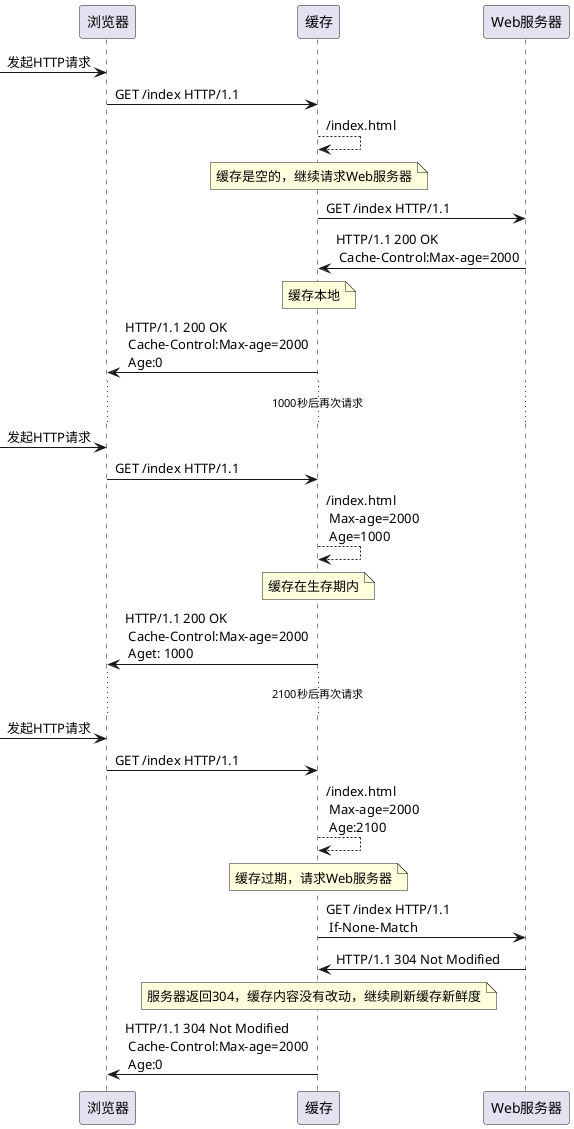 @startuml
skinparam responseMessageBelowArrow true
participant 浏览器 as browser
participant 缓存 as cache
participant Web服务器 as server
-> browser: 发起HTTP请求
browser -> cache: GET /index HTTP/1.1
cache ---> cache: /index.html
note over cache: 缓存是空的，继续请求Web服务器
cache -> server: GET /index HTTP/1.1
server -> cache: HTTP/1.1 200 OK \n Cache-Control:Max-age=2000
note over cache: 缓存本地
cache -> browser: HTTP/1.1 200 OK \n Cache-Control:Max-age=2000 \n Age:0
...1000秒后再次请求...
-> browser: 发起HTTP请求
browser -> cache: GET /index HTTP/1.1
cache --> cache: /index.html \n Max-age=2000 \n Age=1000
note over cache: 缓存在生存期内
cache -> browser: HTTP/1.1 200 OK \n Cache-Control:Max-age=2000 \n Aget: 1000
... 2100秒后再次请求 ...
-> browser: 发起HTTP请求
browser -> cache: GET /index HTTP/1.1
cache --> cache: /index.html \n Max-age=2000 \n Age:2100
note over cache: 缓存过期，请求Web服务器
cache -> server: GET /index HTTP/1.1 \n If-None-Match
server -> cache: HTTP/1.1 304 Not Modified
note over cache: 服务器返回304，缓存内容没有改动，继续刷新缓存新鲜度
cache -> browser: HTTP/1.1 304 Not Modified \n Cache-Control:Max-age=2000 \n Age:0
@enduml